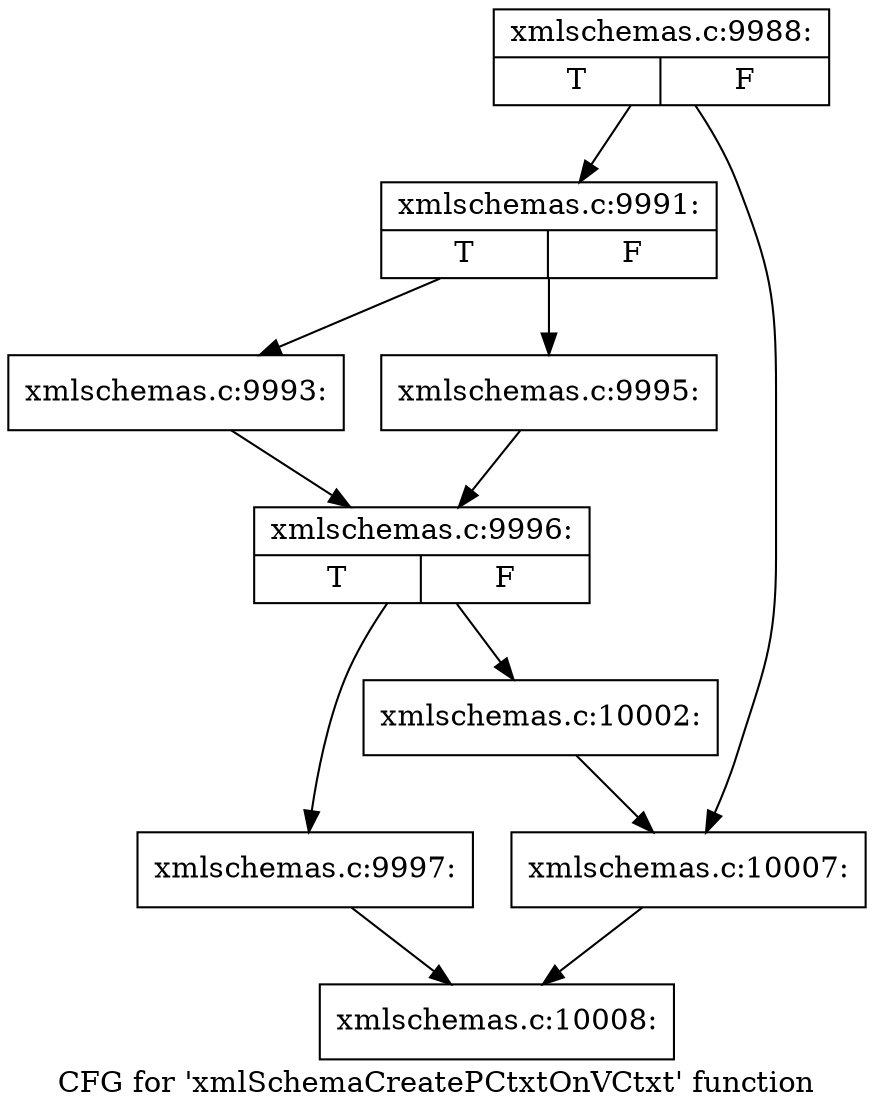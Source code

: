 digraph "CFG for 'xmlSchemaCreatePCtxtOnVCtxt' function" {
	label="CFG for 'xmlSchemaCreatePCtxtOnVCtxt' function";

	Node0x56f03a0 [shape=record,label="{xmlschemas.c:9988:|{<s0>T|<s1>F}}"];
	Node0x56f03a0 -> Node0x56f2600;
	Node0x56f03a0 -> Node0x56f03f0;
	Node0x56f2600 [shape=record,label="{xmlschemas.c:9991:|{<s0>T|<s1>F}}"];
	Node0x56f2600 -> Node0x56f5d30;
	Node0x56f2600 -> Node0x56f5dd0;
	Node0x56f5d30 [shape=record,label="{xmlschemas.c:9993:}"];
	Node0x56f5d30 -> Node0x56f5d80;
	Node0x56f5dd0 [shape=record,label="{xmlschemas.c:9995:}"];
	Node0x56f5dd0 -> Node0x56f5d80;
	Node0x56f5d80 [shape=record,label="{xmlschemas.c:9996:|{<s0>T|<s1>F}}"];
	Node0x56f5d80 -> Node0x56f6af0;
	Node0x56f5d80 -> Node0x56f6b40;
	Node0x56f6af0 [shape=record,label="{xmlschemas.c:9997:}"];
	Node0x56f6af0 -> Node0x56f0800;
	Node0x56f6b40 [shape=record,label="{xmlschemas.c:10002:}"];
	Node0x56f6b40 -> Node0x56f03f0;
	Node0x56f03f0 [shape=record,label="{xmlschemas.c:10007:}"];
	Node0x56f03f0 -> Node0x56f0800;
	Node0x56f0800 [shape=record,label="{xmlschemas.c:10008:}"];
}
